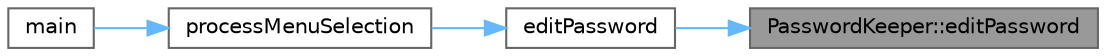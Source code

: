 digraph "PasswordKeeper::editPassword"
{
 // LATEX_PDF_SIZE
  bgcolor="transparent";
  edge [fontname=Helvetica,fontsize=10,labelfontname=Helvetica,labelfontsize=10];
  node [fontname=Helvetica,fontsize=10,shape=box,height=0.2,width=0.4];
  rankdir="RL";
  Node1 [id="Node000001",label="PasswordKeeper::editPassword",height=0.2,width=0.4,color="gray40", fillcolor="grey60", style="filled", fontcolor="black",tooltip="Edits the password of a given entry."];
  Node1 -> Node2 [id="edge1_Node000001_Node000002",dir="back",color="steelblue1",style="solid",tooltip=" "];
  Node2 [id="Node000002",label="editPassword",height=0.2,width=0.4,color="grey40", fillcolor="white", style="filled",URL="$main_8cpp.html#aff1629312c387e3d4c256605b833d596",tooltip="Edits an existing password."];
  Node2 -> Node3 [id="edge2_Node000002_Node000003",dir="back",color="steelblue1",style="solid",tooltip=" "];
  Node3 [id="Node000003",label="processMenuSelection",height=0.2,width=0.4,color="grey40", fillcolor="white", style="filled",URL="$main_8cpp.html#a994a689b49855903c148b549294c6df7",tooltip="Calls functions from options in the menu."];
  Node3 -> Node4 [id="edge3_Node000003_Node000004",dir="back",color="steelblue1",style="solid",tooltip=" "];
  Node4 [id="Node000004",label="main",height=0.2,width=0.4,color="grey40", fillcolor="white", style="filled",URL="$main_8cpp.html#ae66f6b31b5ad750f1fe042a706a4e3d4",tooltip="The main function of the password management system."];
}
